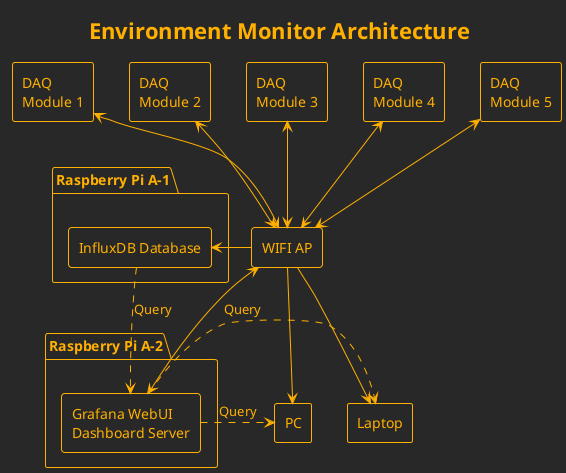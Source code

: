 @startuml "environment_monitor_architecture"
title Environment Monitor Architecture

hide empty description
!theme crt-amber

skinparam componentStyle rectangle
skinparam {
    wrapWidth 250
}

' component "DAQ Module 1" as dm1
' component "InfluxDB Database" as id

component "DAQ \nModule 1" as dm1
component "DAQ \nModule 2" as dm2
component "DAQ \nModule 3" as dm3
component "DAQ \nModule 4" as dm4
component "DAQ \nModule 5" as dm5

component "WIFI AP" as wa

package "Raspberry Pi A-1" as pi1 {
    component "InfluxDB Database" as id
}

package "Raspberry Pi A-2" as pi2 {
    component "Grafana WebUI \nDashboard Server" as gw
}

component "PC" as pc
component "Laptop" as l

' DAQ
dm1 <-down-> wa
dm2 <-down-> wa
dm3 <-down-> wa
dm4 <-down-> wa
dm5 <-down-> wa

' Server
wa -right-> id
wa <-right-> gw
id .down.> gw: Query

' Display
wa -down-> pc
wa -down-> l 

gw .right-> pc: Query
gw .right-> l: Query

@enduml

@startuml

component "Component A" as A
component "Component B" as B
component "Hidden Component" as HC #FFFFFF

A --> B
A -[hidden]-> HC
B -[hidden]-> HC

@enduml
